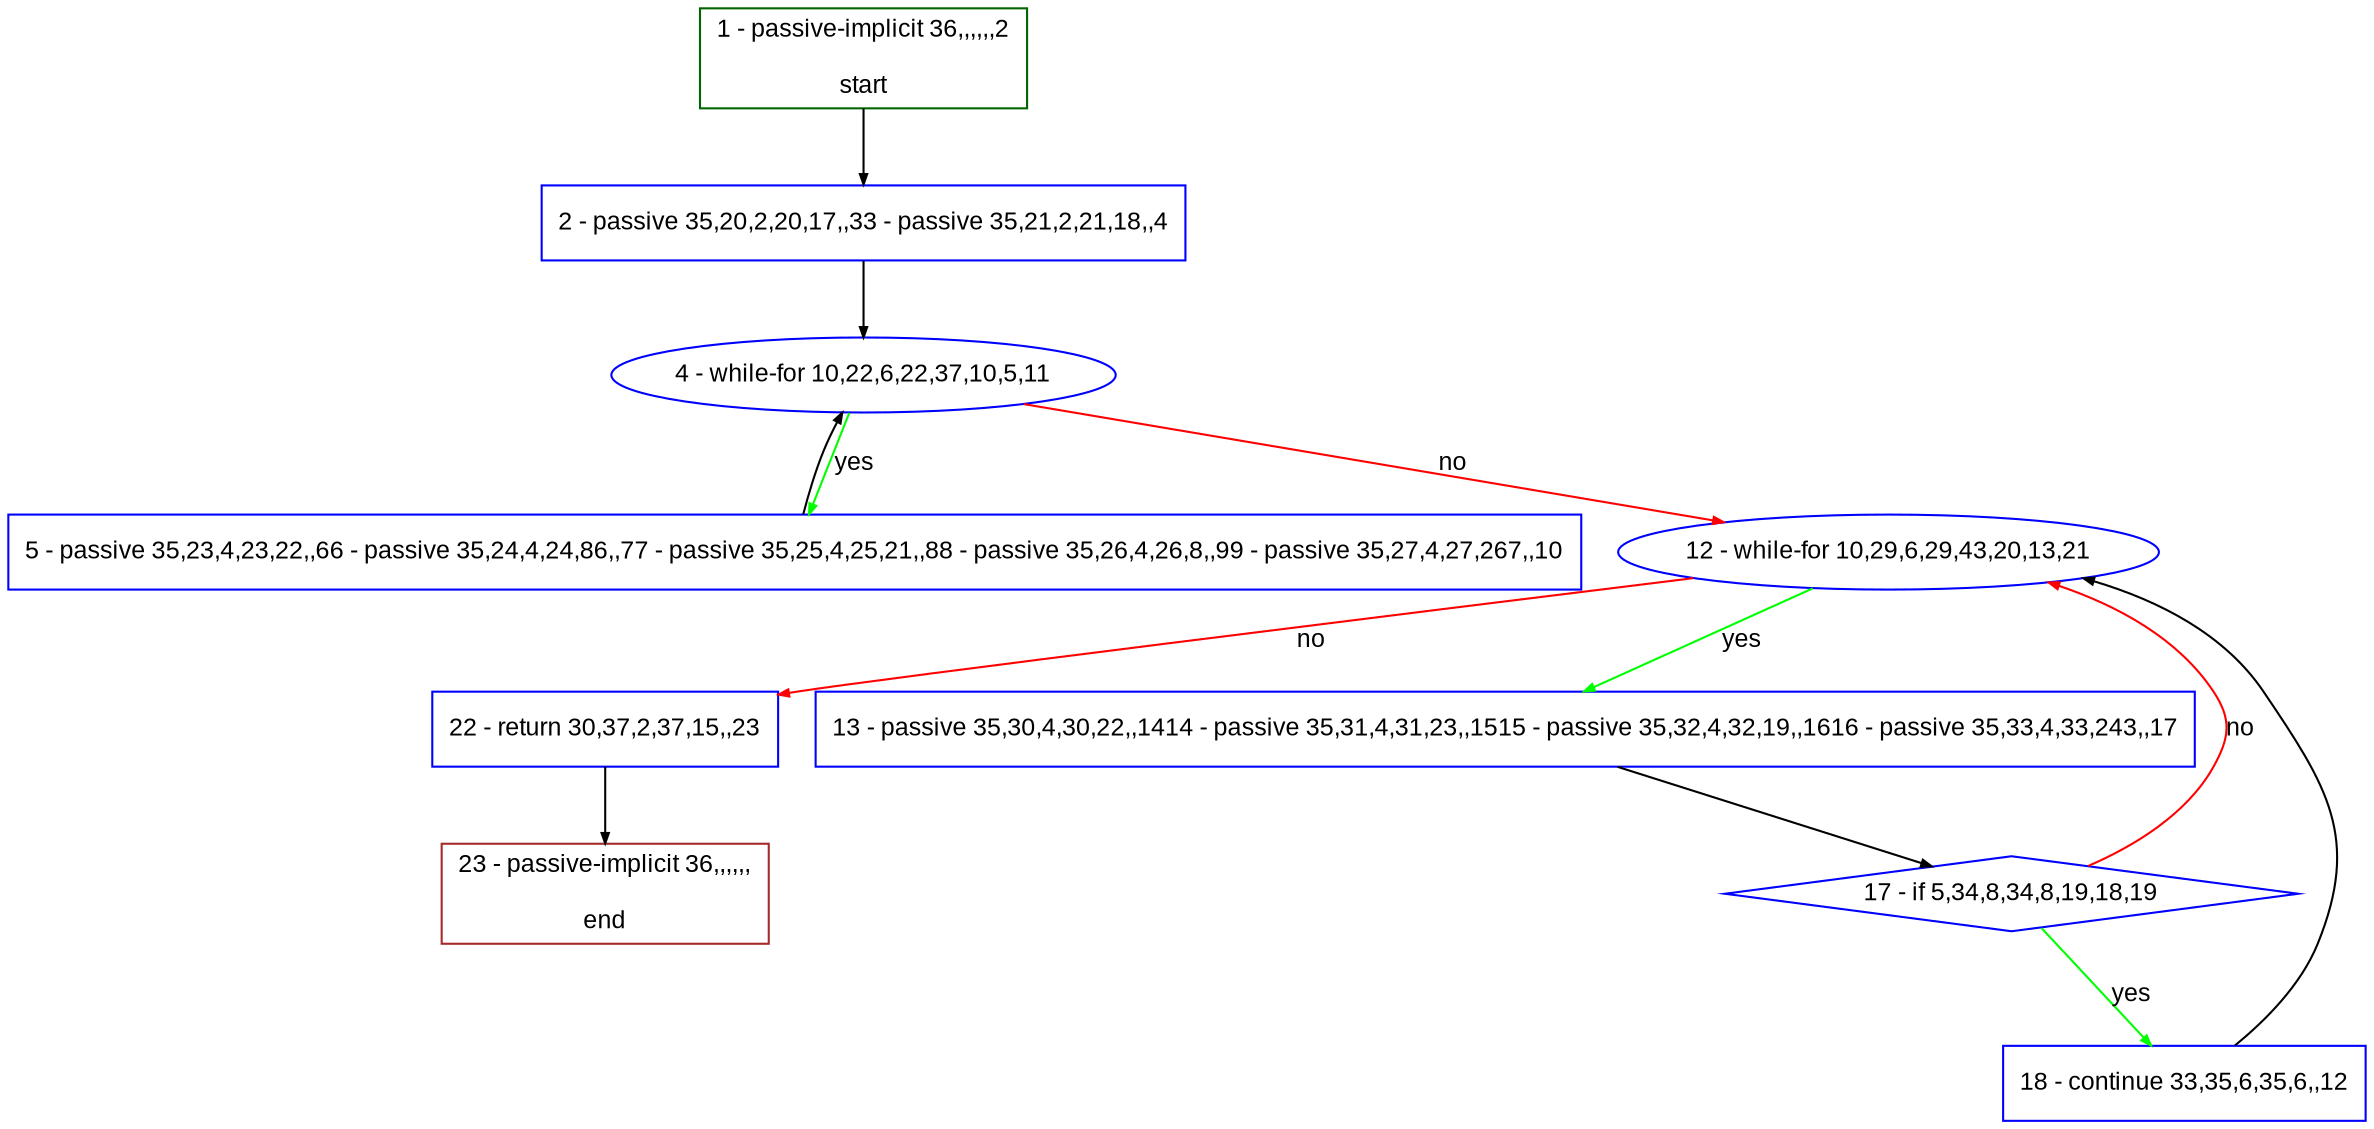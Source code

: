 digraph "" {
  graph [pack="true", label="", fontsize="12", packmode="clust", fontname="Arial", fillcolor="#FFFFCC", bgcolor="white", style="rounded,filled", compound="true"];
  node [node_initialized="no", label="", color="grey", fontsize="12", fillcolor="white", fontname="Arial", style="filled", shape="rectangle", compound="true", fixedsize="false"];
  edge [fontcolor="black", arrowhead="normal", arrowtail="none", arrowsize="0.5", ltail="", label="", color="black", fontsize="12", lhead="", fontname="Arial", dir="forward", compound="true"];
  __N1 [label="2 - passive 35,20,2,20,17,,33 - passive 35,21,2,21,18,,4", color="#0000ff", fillcolor="#ffffff", style="filled", shape="box"];
  __N2 [label="1 - passive-implicit 36,,,,,,2\n\nstart", color="#006400", fillcolor="#ffffff", style="filled", shape="box"];
  __N3 [label="4 - while-for 10,22,6,22,37,10,5,11", color="#0000ff", fillcolor="#ffffff", style="filled", shape="oval"];
  __N4 [label="5 - passive 35,23,4,23,22,,66 - passive 35,24,4,24,86,,77 - passive 35,25,4,25,21,,88 - passive 35,26,4,26,8,,99 - passive 35,27,4,27,267,,10", color="#0000ff", fillcolor="#ffffff", style="filled", shape="box"];
  __N5 [label="12 - while-for 10,29,6,29,43,20,13,21", color="#0000ff", fillcolor="#ffffff", style="filled", shape="oval"];
  __N6 [label="13 - passive 35,30,4,30,22,,1414 - passive 35,31,4,31,23,,1515 - passive 35,32,4,32,19,,1616 - passive 35,33,4,33,243,,17", color="#0000ff", fillcolor="#ffffff", style="filled", shape="box"];
  __N7 [label="22 - return 30,37,2,37,15,,23", color="#0000ff", fillcolor="#ffffff", style="filled", shape="box"];
  __N8 [label="17 - if 5,34,8,34,8,19,18,19", color="#0000ff", fillcolor="#ffffff", style="filled", shape="diamond"];
  __N9 [label="18 - continue 33,35,6,35,6,,12", color="#0000ff", fillcolor="#ffffff", style="filled", shape="box"];
  __N10 [label="23 - passive-implicit 36,,,,,,\n\nend", color="#a52a2a", fillcolor="#ffffff", style="filled", shape="box"];
  __N2 -> __N1 [arrowhead="normal", arrowtail="none", color="#000000", label="", dir="forward"];
  __N1 -> __N3 [arrowhead="normal", arrowtail="none", color="#000000", label="", dir="forward"];
  __N3 -> __N4 [arrowhead="normal", arrowtail="none", color="#00ff00", label="yes", dir="forward"];
  __N4 -> __N3 [arrowhead="normal", arrowtail="none", color="#000000", label="", dir="forward"];
  __N3 -> __N5 [arrowhead="normal", arrowtail="none", color="#ff0000", label="no", dir="forward"];
  __N5 -> __N6 [arrowhead="normal", arrowtail="none", color="#00ff00", label="yes", dir="forward"];
  __N5 -> __N7 [arrowhead="normal", arrowtail="none", color="#ff0000", label="no", dir="forward"];
  __N6 -> __N8 [arrowhead="normal", arrowtail="none", color="#000000", label="", dir="forward"];
  __N8 -> __N5 [arrowhead="normal", arrowtail="none", color="#ff0000", label="no", dir="forward"];
  __N8 -> __N9 [arrowhead="normal", arrowtail="none", color="#00ff00", label="yes", dir="forward"];
  __N9 -> __N5 [arrowhead="normal", arrowtail="none", color="#000000", label="", dir="forward"];
  __N7 -> __N10 [arrowhead="normal", arrowtail="none", color="#000000", label="", dir="forward"];
}
